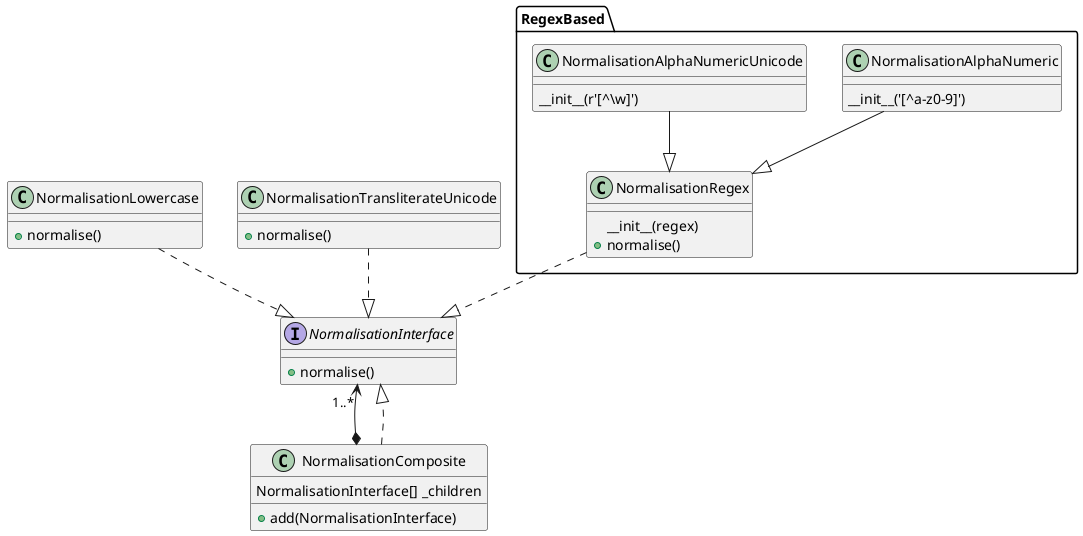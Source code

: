 @startuml

interface NormalisationInterface 
{
  + normalise()
}

class NormalisationComposite {
  NormalisationInterface[] _children
  + add(NormalisationInterface)
}



class NormalisationLowercase {
  + normalise()
}

package RegexBased {
  class NormalisationRegex {
    __init__(regex)
    + normalise()
  }

  class NormalisationAlphaNumeric { 
    __init__('[^a-z0-9]') 
  }

  class NormalisationAlphaNumericUnicode {
    __init__(r'[^\w]')
  }
}

class NormalisationTransliterateUnicode {
  + normalise()
}

NormalisationComposite ..|> NormalisationInterface
NormalisationLowercase ..|> NormalisationInterface
NormalisationRegex ..|> NormalisationInterface
NormalisationTransliterateUnicode ..|> NormalisationInterface
NormalisationAlphaNumeric --|> NormalisationRegex
NormalisationAlphaNumericUnicode --|> NormalisationRegex
NormalisationInterface "1..*" <--* NormalisationComposite
@enduml
